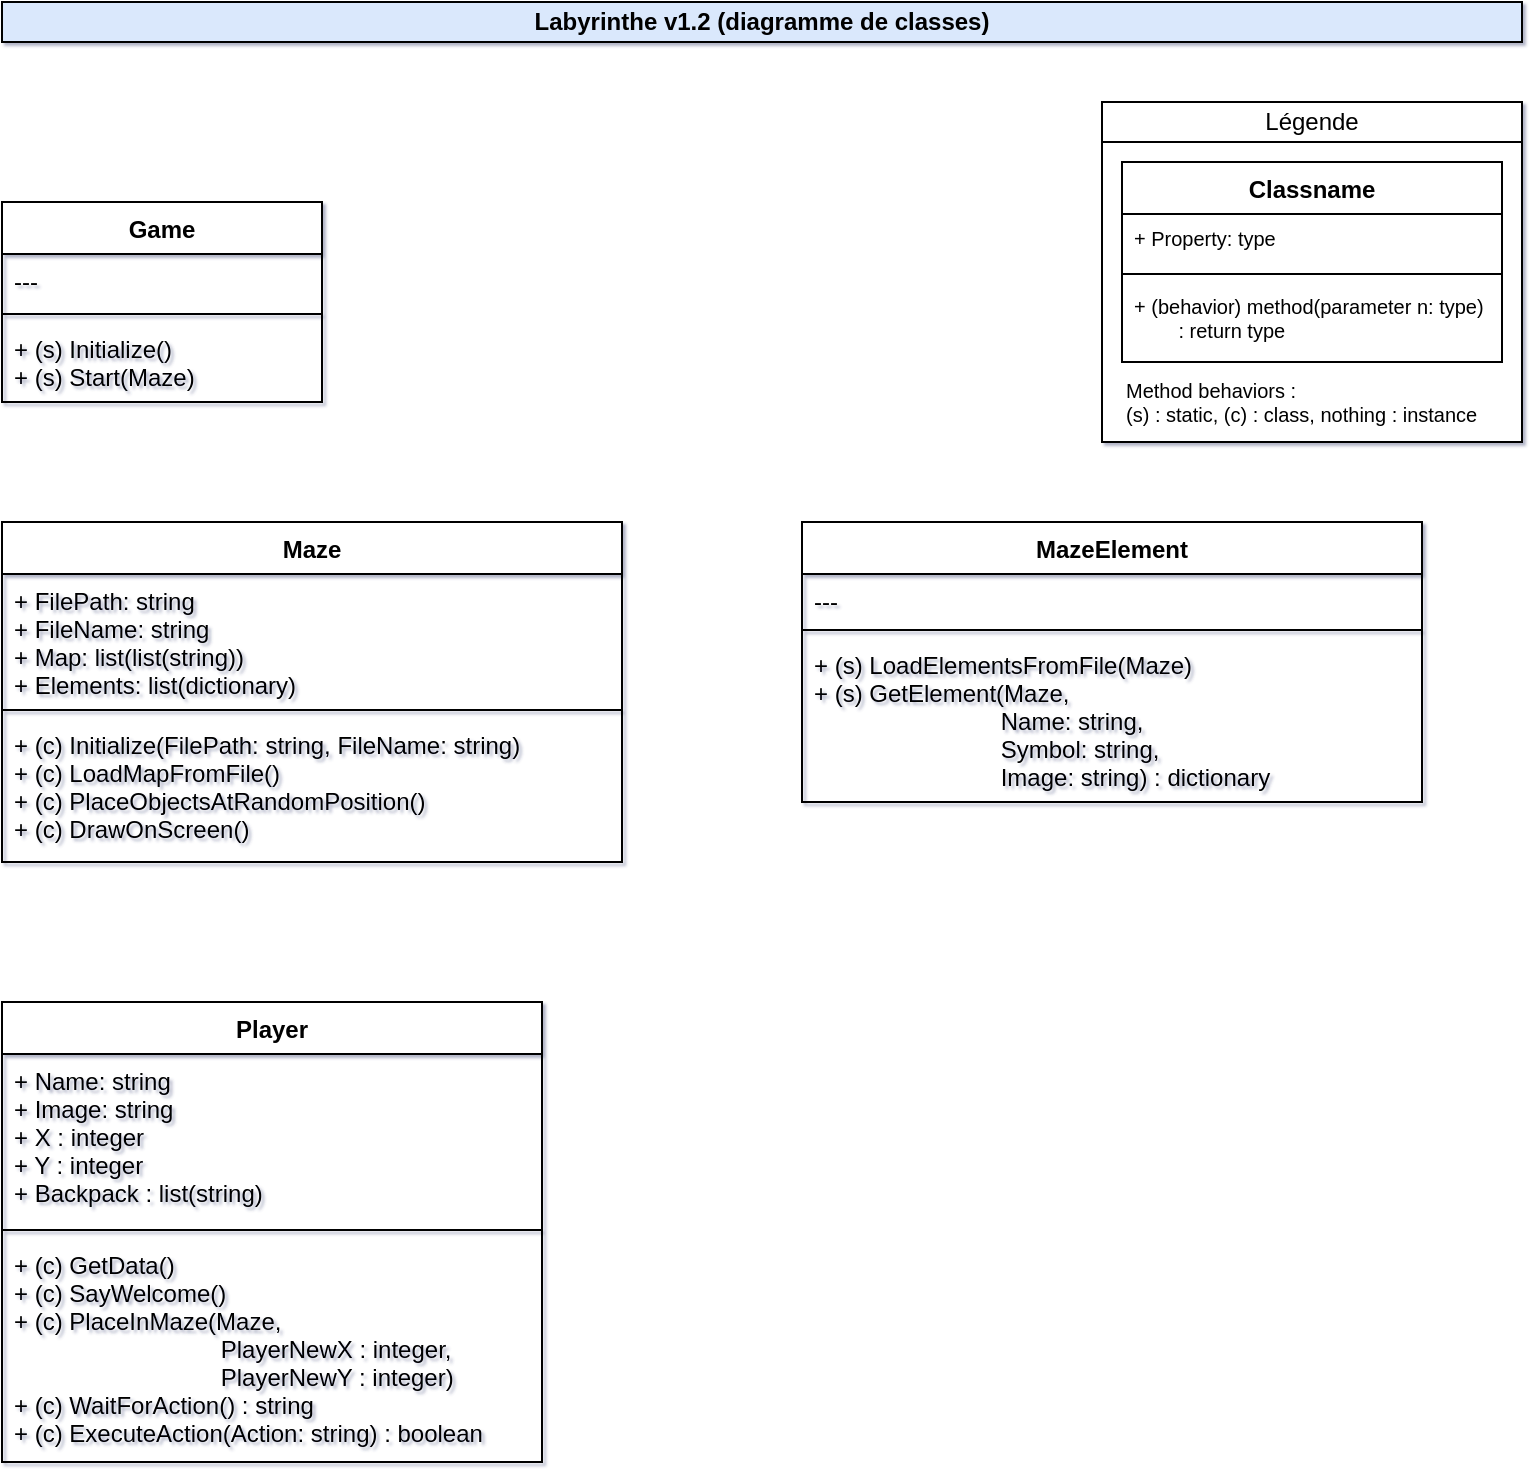 <mxfile version="12.3.2" type="device" pages="1"><diagram id="22BCVVgQXOt4xU70KWVe" name="Main"><mxGraphModel dx="905" dy="672" grid="1" gridSize="10" guides="1" tooltips="1" connect="1" arrows="1" fold="1" page="1" pageScale="1" pageWidth="827" pageHeight="1169" math="0" shadow="1"><root><mxCell id="0"/><mxCell id="1" parent="0"/><mxCell id="TJeggRest-hVpRtpfZT9-61" value="Labyrinthe v1.2 (diagramme de classes)" style="text;html=1;strokeColor=#000000;fillColor=#dae8fc;align=center;verticalAlign=middle;whiteSpace=wrap;rounded=0;fontStyle=1" parent="1" vertex="1"><mxGeometry x="40" y="20" width="760" height="20" as="geometry"/></mxCell><mxCell id="NmVtRfvFkWsYdf-AaAVa-1" value="Game" style="swimlane;fontStyle=1;align=center;verticalAlign=top;childLayout=stackLayout;horizontal=1;startSize=26;horizontalStack=0;resizeParent=1;resizeParentMax=0;resizeLast=0;collapsible=1;marginBottom=0;" parent="1" vertex="1"><mxGeometry x="40" y="120" width="160" height="100" as="geometry"><mxRectangle x="40" y="120" width="100" height="26" as="alternateBounds"/></mxGeometry></mxCell><mxCell id="NmVtRfvFkWsYdf-AaAVa-2" value="---" style="text;strokeColor=none;fillColor=none;align=left;verticalAlign=top;spacingLeft=4;spacingRight=4;overflow=hidden;rotatable=0;points=[[0,0.5],[1,0.5]];portConstraint=eastwest;" parent="NmVtRfvFkWsYdf-AaAVa-1" vertex="1"><mxGeometry y="26" width="160" height="26" as="geometry"/></mxCell><mxCell id="NmVtRfvFkWsYdf-AaAVa-3" value="" style="line;strokeWidth=1;fillColor=none;align=left;verticalAlign=middle;spacingTop=-1;spacingLeft=3;spacingRight=3;rotatable=0;labelPosition=right;points=[];portConstraint=eastwest;" parent="NmVtRfvFkWsYdf-AaAVa-1" vertex="1"><mxGeometry y="52" width="160" height="8" as="geometry"/></mxCell><mxCell id="NmVtRfvFkWsYdf-AaAVa-4" value="+ (s) Initialize()&#10;+ (s) Start(Maze)" style="text;strokeColor=none;fillColor=none;align=left;verticalAlign=top;spacingLeft=4;spacingRight=4;overflow=hidden;rotatable=0;points=[[0,0.5],[1,0.5]];portConstraint=eastwest;" parent="NmVtRfvFkWsYdf-AaAVa-1" vertex="1"><mxGeometry y="60" width="160" height="40" as="geometry"/></mxCell><mxCell id="NmVtRfvFkWsYdf-AaAVa-5" value="Maze" style="swimlane;fontStyle=1;align=center;verticalAlign=top;childLayout=stackLayout;horizontal=1;startSize=26;horizontalStack=0;resizeParent=1;resizeParentMax=0;resizeLast=0;collapsible=1;marginBottom=0;" parent="1" vertex="1"><mxGeometry x="40" y="280" width="310" height="170" as="geometry"/></mxCell><mxCell id="NmVtRfvFkWsYdf-AaAVa-6" value="+ FilePath: string&#10;+ FileName: string&#10;+ Map: list(list(string))&#10;+ Elements: list(dictionary)" style="text;strokeColor=none;fillColor=none;align=left;verticalAlign=top;spacingLeft=4;spacingRight=4;overflow=hidden;rotatable=0;points=[[0,0.5],[1,0.5]];portConstraint=eastwest;" parent="NmVtRfvFkWsYdf-AaAVa-5" vertex="1"><mxGeometry y="26" width="310" height="64" as="geometry"/></mxCell><mxCell id="NmVtRfvFkWsYdf-AaAVa-7" value="" style="line;strokeWidth=1;fillColor=none;align=left;verticalAlign=middle;spacingTop=-1;spacingLeft=3;spacingRight=3;rotatable=0;labelPosition=right;points=[];portConstraint=eastwest;" parent="NmVtRfvFkWsYdf-AaAVa-5" vertex="1"><mxGeometry y="90" width="310" height="8" as="geometry"/></mxCell><mxCell id="NmVtRfvFkWsYdf-AaAVa-8" value="+ (c) Initialize(FilePath: string, FileName: string)&#10;+ (c) LoadMapFromFile()&#10;+ (c) PlaceObjectsAtRandomPosition()&#10;+ (c) DrawOnScreen()" style="text;strokeColor=none;fillColor=none;align=left;verticalAlign=top;spacingLeft=4;spacingRight=4;overflow=hidden;rotatable=0;points=[[0,0.5],[1,0.5]];portConstraint=eastwest;" parent="NmVtRfvFkWsYdf-AaAVa-5" vertex="1"><mxGeometry y="98" width="310" height="72" as="geometry"/></mxCell><mxCell id="NmVtRfvFkWsYdf-AaAVa-10" value="" style="rounded=0;whiteSpace=wrap;html=1;strokeColor=#000000;" parent="1" vertex="1"><mxGeometry x="590" y="70" width="210" height="170" as="geometry"/></mxCell><mxCell id="NmVtRfvFkWsYdf-AaAVa-15" value="Légende" style="rounded=0;whiteSpace=wrap;html=1;strokeColor=#000000;" parent="1" vertex="1"><mxGeometry x="590" y="70" width="210" height="20" as="geometry"/></mxCell><mxCell id="NmVtRfvFkWsYdf-AaAVa-18" value="Classname" style="swimlane;fontStyle=1;align=center;verticalAlign=top;childLayout=stackLayout;horizontal=1;startSize=26;horizontalStack=0;resizeParent=1;resizeParentMax=0;resizeLast=0;collapsible=1;marginBottom=0;fontSize=12;" parent="1" vertex="1"><mxGeometry x="600" y="100" width="190" height="100" as="geometry"/></mxCell><mxCell id="NmVtRfvFkWsYdf-AaAVa-19" value="+ Property: type" style="text;strokeColor=none;fillColor=none;align=left;verticalAlign=top;spacingLeft=4;spacingRight=4;overflow=hidden;rotatable=0;points=[[0,0.5],[1,0.5]];portConstraint=eastwest;fontSize=10;" parent="NmVtRfvFkWsYdf-AaAVa-18" vertex="1"><mxGeometry y="26" width="190" height="26" as="geometry"/></mxCell><mxCell id="NmVtRfvFkWsYdf-AaAVa-20" value="" style="line;strokeWidth=1;fillColor=none;align=left;verticalAlign=middle;spacingTop=-1;spacingLeft=3;spacingRight=3;rotatable=0;labelPosition=right;points=[];portConstraint=eastwest;" parent="NmVtRfvFkWsYdf-AaAVa-18" vertex="1"><mxGeometry y="52" width="190" height="8" as="geometry"/></mxCell><mxCell id="NmVtRfvFkWsYdf-AaAVa-21" value="+ (behavior) method(parameter n: type)&#10;        : return type" style="text;strokeColor=none;fillColor=none;align=left;verticalAlign=top;spacingLeft=4;spacingRight=4;overflow=hidden;rotatable=0;points=[[0,0.5],[1,0.5]];portConstraint=eastwest;fontSize=10;" parent="NmVtRfvFkWsYdf-AaAVa-18" vertex="1"><mxGeometry y="60" width="190" height="40" as="geometry"/></mxCell><mxCell id="NmVtRfvFkWsYdf-AaAVa-22" value="Method behaviors :&lt;br&gt;(s) : static, (c) : class, nothing : instance" style="text;html=1;strokeColor=none;fillColor=none;align=left;verticalAlign=middle;whiteSpace=wrap;rounded=0;fontSize=10;" parent="1" vertex="1"><mxGeometry x="600" y="210" width="190" height="20" as="geometry"/></mxCell><mxCell id="NmVtRfvFkWsYdf-AaAVa-23" value="MazeElement" style="swimlane;fontStyle=1;align=center;verticalAlign=top;childLayout=stackLayout;horizontal=1;startSize=26;horizontalStack=0;resizeParent=1;resizeParentMax=0;resizeLast=0;collapsible=1;marginBottom=0;" parent="1" vertex="1"><mxGeometry x="440" y="280" width="310" height="140" as="geometry"/></mxCell><mxCell id="NmVtRfvFkWsYdf-AaAVa-24" value="---" style="text;strokeColor=none;fillColor=none;align=left;verticalAlign=top;spacingLeft=4;spacingRight=4;overflow=hidden;rotatable=0;points=[[0,0.5],[1,0.5]];portConstraint=eastwest;" parent="NmVtRfvFkWsYdf-AaAVa-23" vertex="1"><mxGeometry y="26" width="310" height="24" as="geometry"/></mxCell><mxCell id="NmVtRfvFkWsYdf-AaAVa-25" value="" style="line;strokeWidth=1;fillColor=none;align=left;verticalAlign=middle;spacingTop=-1;spacingLeft=3;spacingRight=3;rotatable=0;labelPosition=right;points=[];portConstraint=eastwest;" parent="NmVtRfvFkWsYdf-AaAVa-23" vertex="1"><mxGeometry y="50" width="310" height="8" as="geometry"/></mxCell><mxCell id="NmVtRfvFkWsYdf-AaAVa-26" value="+ (s) LoadElementsFromFile(Maze)&#10;+ (s) GetElement(Maze, &#10;                            Name: string, &#10;                            Symbol: string, &#10;                            Image: string) : dictionary" style="text;strokeColor=none;fillColor=none;align=left;verticalAlign=top;spacingLeft=4;spacingRight=4;overflow=hidden;rotatable=0;points=[[0,0.5],[1,0.5]];portConstraint=eastwest;" parent="NmVtRfvFkWsYdf-AaAVa-23" vertex="1"><mxGeometry y="58" width="310" height="82" as="geometry"/></mxCell><mxCell id="NmVtRfvFkWsYdf-AaAVa-27" value="Player" style="swimlane;fontStyle=1;align=center;verticalAlign=top;childLayout=stackLayout;horizontal=1;startSize=26;horizontalStack=0;resizeParent=1;resizeParentMax=0;resizeLast=0;collapsible=1;marginBottom=0;" parent="1" vertex="1"><mxGeometry x="40" y="520" width="270" height="230" as="geometry"><mxRectangle x="40" y="120" width="100" height="26" as="alternateBounds"/></mxGeometry></mxCell><mxCell id="NmVtRfvFkWsYdf-AaAVa-28" value="+ Name: string&#10;+ Image: string&#10;+ X : integer&#10;+ Y : integer&#10;+ Backpack : list(string)" style="text;strokeColor=none;fillColor=none;align=left;verticalAlign=top;spacingLeft=4;spacingRight=4;overflow=hidden;rotatable=0;points=[[0,0.5],[1,0.5]];portConstraint=eastwest;" parent="NmVtRfvFkWsYdf-AaAVa-27" vertex="1"><mxGeometry y="26" width="270" height="84" as="geometry"/></mxCell><mxCell id="NmVtRfvFkWsYdf-AaAVa-29" value="" style="line;strokeWidth=1;fillColor=none;align=left;verticalAlign=middle;spacingTop=-1;spacingLeft=3;spacingRight=3;rotatable=0;labelPosition=right;points=[];portConstraint=eastwest;" parent="NmVtRfvFkWsYdf-AaAVa-27" vertex="1"><mxGeometry y="110" width="270" height="8" as="geometry"/></mxCell><mxCell id="NmVtRfvFkWsYdf-AaAVa-30" value="+ (c) GetData()&#10;+ (c) SayWelcome()&#10;+ (c) PlaceInMaze(Maze,&#10;                               PlayerNewX : integer,&#10;                               PlayerNewY : integer)&#10;+ (c) WaitForAction() : string&#10;+ (c) ExecuteAction(Action: string) : boolean&#10;" style="text;strokeColor=none;fillColor=none;align=left;verticalAlign=top;spacingLeft=4;spacingRight=4;overflow=hidden;rotatable=0;points=[[0,0.5],[1,0.5]];portConstraint=eastwest;" parent="NmVtRfvFkWsYdf-AaAVa-27" vertex="1"><mxGeometry y="118" width="270" height="112" as="geometry"/></mxCell></root></mxGraphModel></diagram></mxfile>